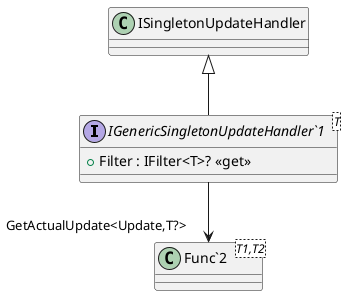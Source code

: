 @startuml
interface "IGenericSingletonUpdateHandler`1"<T> {
    + Filter : IFilter<T>? <<get>>
}
class "Func`2"<T1,T2> {
}
ISingletonUpdateHandler <|-- "IGenericSingletonUpdateHandler`1"
"IGenericSingletonUpdateHandler`1" --> "GetActualUpdate<Update,T?>" "Func`2"
@enduml
